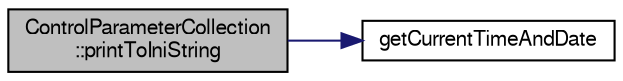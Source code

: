 digraph "ControlParameterCollection::printToIniString"
{
  edge [fontname="FreeSans",fontsize="10",labelfontname="FreeSans",labelfontsize="10"];
  node [fontname="FreeSans",fontsize="10",shape=record];
  rankdir="LR";
  Node1 [label="ControlParameterCollection\l::printToIniString",height=0.2,width=0.4,color="black", fillcolor="grey75", style="filled", fontcolor="black"];
  Node1 -> Node2 [color="midnightblue",fontsize="10",style="solid",fontname="FreeSans"];
  Node2 [label="getCurrentTimeAndDate",height=0.2,width=0.4,color="black", fillcolor="white", style="filled",URL="$de/df0/utilities_8h.html#a287878cb2b4807ea103f0bbea0b896bc"];
}
